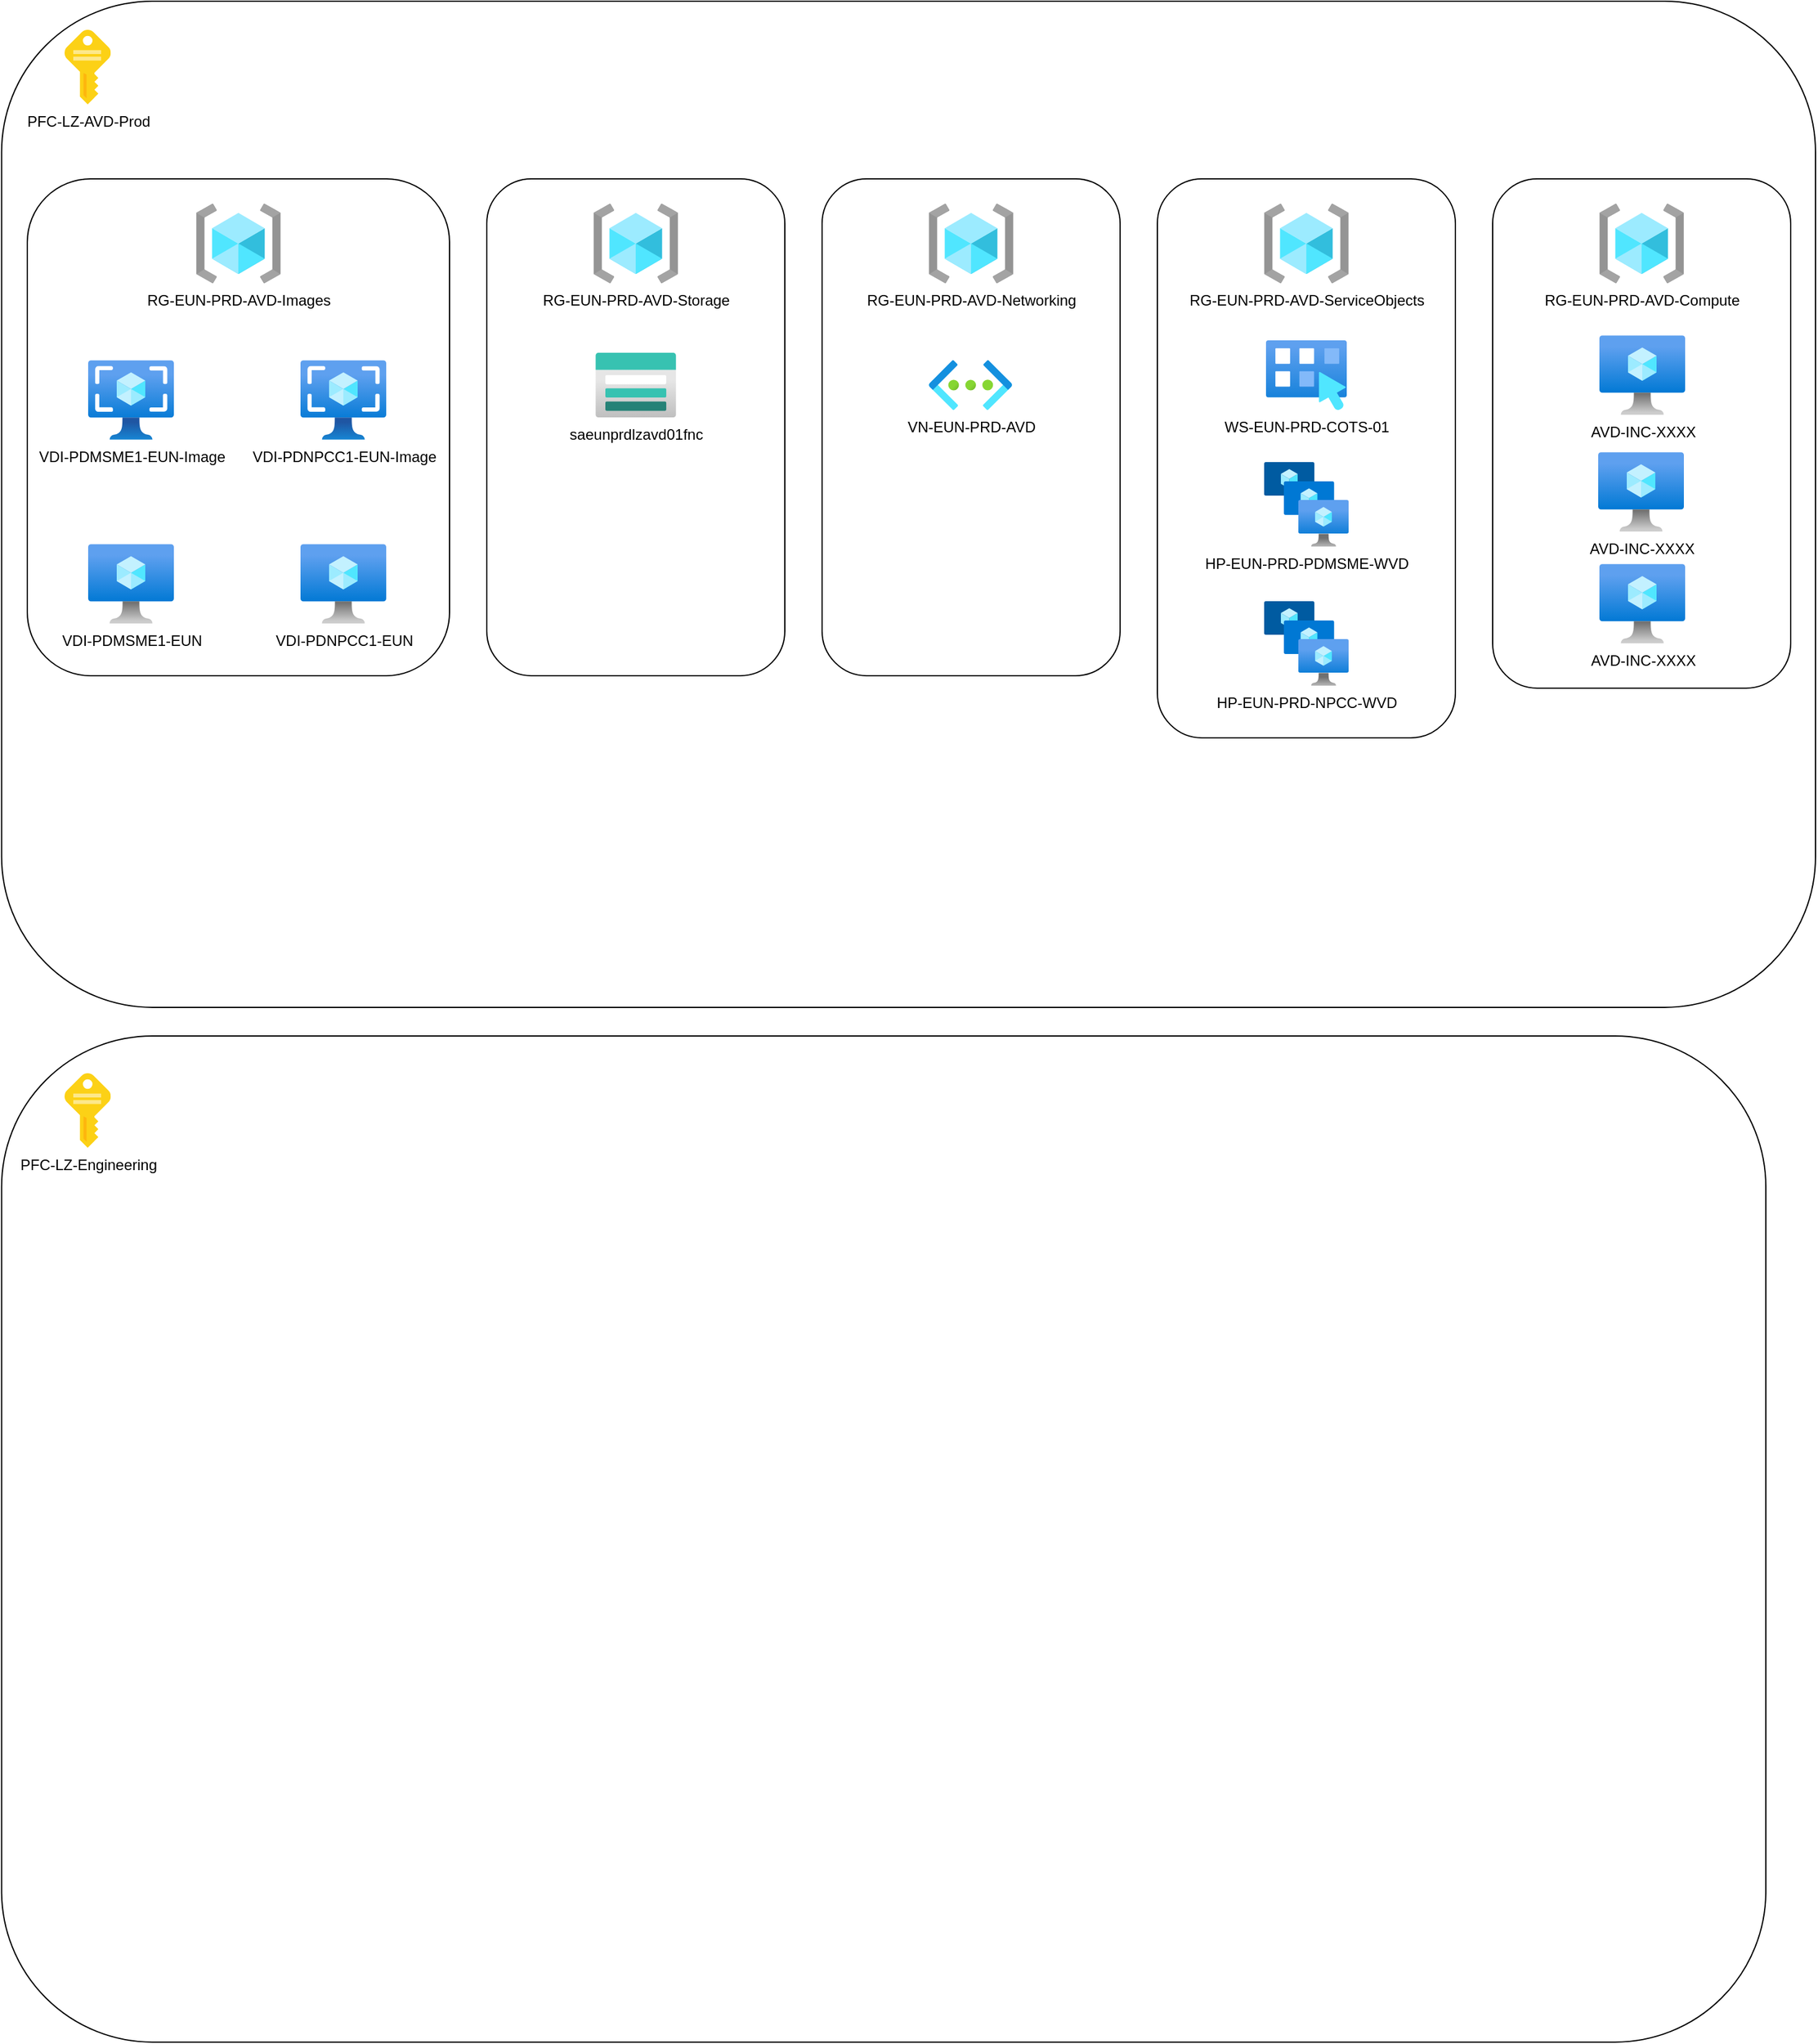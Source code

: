<mxfile version="21.6.9" type="github">
  <diagram name="Page-1" id="GAdb1UdUMXtEDwdV_cRs">
    <mxGraphModel dx="1518" dy="921" grid="1" gridSize="10" guides="1" tooltips="1" connect="1" arrows="1" fold="1" page="1" pageScale="1" pageWidth="850" pageHeight="1100" math="0" shadow="0">
      <root>
        <mxCell id="0" />
        <mxCell id="1" parent="0" />
        <mxCell id="DP-V3teyPuS4HpQ_kmDe-2" value="" style="rounded=1;whiteSpace=wrap;html=1;" parent="1" vertex="1">
          <mxGeometry x="9.3" y="17" width="1460.7" height="810" as="geometry" />
        </mxCell>
        <mxCell id="DP-V3teyPuS4HpQ_kmDe-24" value="" style="rounded=1;whiteSpace=wrap;html=1;" parent="1" vertex="1">
          <mxGeometry x="1210" y="160" width="240" height="410" as="geometry" />
        </mxCell>
        <mxCell id="DP-V3teyPuS4HpQ_kmDe-23" value="" style="rounded=1;whiteSpace=wrap;html=1;" parent="1" vertex="1">
          <mxGeometry x="940" y="160" width="240" height="450" as="geometry" />
        </mxCell>
        <mxCell id="DP-V3teyPuS4HpQ_kmDe-19" value="" style="rounded=1;whiteSpace=wrap;html=1;" parent="1" vertex="1">
          <mxGeometry x="670" y="160" width="240" height="400" as="geometry" />
        </mxCell>
        <mxCell id="DP-V3teyPuS4HpQ_kmDe-17" value="" style="rounded=1;whiteSpace=wrap;html=1;" parent="1" vertex="1">
          <mxGeometry x="400" y="160" width="240" height="400" as="geometry" />
        </mxCell>
        <mxCell id="DP-V3teyPuS4HpQ_kmDe-12" value="" style="rounded=1;whiteSpace=wrap;html=1;" parent="1" vertex="1">
          <mxGeometry x="30" y="160" width="340" height="400" as="geometry" />
        </mxCell>
        <mxCell id="DP-V3teyPuS4HpQ_kmDe-1" value="PFC-LZ-AVD-Prod" style="image;sketch=0;aspect=fixed;html=1;points=[];align=center;fontSize=12;image=img/lib/mscae/Key.svg;" parent="1" vertex="1">
          <mxGeometry x="60" y="40" width="37.2" height="60" as="geometry" />
        </mxCell>
        <mxCell id="DP-V3teyPuS4HpQ_kmDe-5" value="RG-EUN-PRD-AVD-Images" style="image;aspect=fixed;html=1;points=[];align=center;fontSize=12;image=img/lib/azure2/general/Resource_Groups.svg;" parent="1" vertex="1">
          <mxGeometry x="166" y="180" width="68" height="64" as="geometry" />
        </mxCell>
        <mxCell id="DP-V3teyPuS4HpQ_kmDe-6" value="RG-EUN-PRD-AVD-Networking" style="image;aspect=fixed;html=1;points=[];align=center;fontSize=12;image=img/lib/azure2/general/Resource_Groups.svg;" parent="1" vertex="1">
          <mxGeometry x="756" y="180" width="68" height="64" as="geometry" />
        </mxCell>
        <mxCell id="DP-V3teyPuS4HpQ_kmDe-7" value="RG-EUN-PRD-AVD-Compute" style="image;aspect=fixed;html=1;points=[];align=center;fontSize=12;image=img/lib/azure2/general/Resource_Groups.svg;" parent="1" vertex="1">
          <mxGeometry x="1296" y="180" width="68" height="64" as="geometry" />
        </mxCell>
        <mxCell id="DP-V3teyPuS4HpQ_kmDe-9" value="RG-EUN-PRD-AVD-Storage" style="image;aspect=fixed;html=1;points=[];align=center;fontSize=12;image=img/lib/azure2/general/Resource_Groups.svg;" parent="1" vertex="1">
          <mxGeometry x="486" y="180" width="68" height="64" as="geometry" />
        </mxCell>
        <mxCell id="DP-V3teyPuS4HpQ_kmDe-11" value="RG-EUN-PRD-AVD-ServiceObjects" style="image;aspect=fixed;html=1;points=[];align=center;fontSize=12;image=img/lib/azure2/general/Resource_Groups.svg;" parent="1" vertex="1">
          <mxGeometry x="1026" y="180" width="68" height="64" as="geometry" />
        </mxCell>
        <mxCell id="DP-V3teyPuS4HpQ_kmDe-13" value="VDI-PDMSME1-EUN-Image" style="image;aspect=fixed;html=1;points=[];align=center;fontSize=12;image=img/lib/azure2/compute/Images.svg;" parent="1" vertex="1">
          <mxGeometry x="79" y="306" width="69" height="64" as="geometry" />
        </mxCell>
        <mxCell id="DP-V3teyPuS4HpQ_kmDe-14" value="VDI-PDNPCC1-EUN-Image" style="image;aspect=fixed;html=1;points=[];align=center;fontSize=12;image=img/lib/azure2/compute/Images.svg;" parent="1" vertex="1">
          <mxGeometry x="250" y="306" width="69" height="64" as="geometry" />
        </mxCell>
        <mxCell id="DP-V3teyPuS4HpQ_kmDe-15" value="VDI-PDMSME1-EUN" style="image;aspect=fixed;html=1;points=[];align=center;fontSize=12;image=img/lib/azure2/compute/Virtual_Machine.svg;" parent="1" vertex="1">
          <mxGeometry x="79" y="454" width="69" height="64" as="geometry" />
        </mxCell>
        <mxCell id="DP-V3teyPuS4HpQ_kmDe-16" value="VDI-PDNPCC1-EUN" style="image;aspect=fixed;html=1;points=[];align=center;fontSize=12;image=img/lib/azure2/compute/Virtual_Machine.svg;" parent="1" vertex="1">
          <mxGeometry x="250" y="454" width="69" height="64" as="geometry" />
        </mxCell>
        <mxCell id="DP-V3teyPuS4HpQ_kmDe-18" value="saeunprdlzavd01fnc" style="image;aspect=fixed;html=1;points=[];align=center;fontSize=12;image=img/lib/azure2/storage/Storage_Accounts.svg;" parent="1" vertex="1">
          <mxGeometry x="487.5" y="300" width="65" height="52" as="geometry" />
        </mxCell>
        <mxCell id="DP-V3teyPuS4HpQ_kmDe-20" value="" style="rounded=1;whiteSpace=wrap;html=1;" parent="1" vertex="1">
          <mxGeometry x="9.3" y="850" width="1420.7" height="810" as="geometry" />
        </mxCell>
        <mxCell id="DP-V3teyPuS4HpQ_kmDe-21" value="PFC-LZ-Engineering" style="image;sketch=0;aspect=fixed;html=1;points=[];align=center;fontSize=12;image=img/lib/mscae/Key.svg;" parent="1" vertex="1">
          <mxGeometry x="60" y="880" width="37.2" height="60" as="geometry" />
        </mxCell>
        <mxCell id="DP-V3teyPuS4HpQ_kmDe-22" value="VN-EUN-PRD-AVD" style="image;aspect=fixed;html=1;points=[];align=center;fontSize=12;image=img/lib/azure2/networking/Virtual_Networks.svg;" parent="1" vertex="1">
          <mxGeometry x="756" y="306" width="67" height="40" as="geometry" />
        </mxCell>
        <mxCell id="DP-V3teyPuS4HpQ_kmDe-25" value="WS-EUN-PRD-COTS-01" style="image;aspect=fixed;html=1;points=[];align=center;fontSize=12;image=img/lib/azure2/compute/Workspaces.svg;" parent="1" vertex="1">
          <mxGeometry x="1027.5" y="290" width="65" height="56.0" as="geometry" />
        </mxCell>
        <mxCell id="DP-V3teyPuS4HpQ_kmDe-26" value="HP-EUN-PRD-PDMSME-WVD" style="image;aspect=fixed;html=1;points=[];align=center;fontSize=12;image=img/lib/azure2/compute/VM_Scale_Sets.svg;" parent="1" vertex="1">
          <mxGeometry x="1026" y="388" width="68" height="68" as="geometry" />
        </mxCell>
        <mxCell id="DP-V3teyPuS4HpQ_kmDe-27" value="HP-EUN-PRD-NPCC-WVD" style="image;aspect=fixed;html=1;points=[];align=center;fontSize=12;image=img/lib/azure2/compute/VM_Scale_Sets.svg;" parent="1" vertex="1">
          <mxGeometry x="1026" y="500" width="68" height="68" as="geometry" />
        </mxCell>
        <mxCell id="Z0B-ZxmwQKXwfizr6R86-1" value="AVD-INC-XXXX" style="image;aspect=fixed;html=1;points=[];align=center;fontSize=12;image=img/lib/azure2/compute/Virtual_Machine.svg;" vertex="1" parent="1">
          <mxGeometry x="1296" y="286" width="69" height="64" as="geometry" />
        </mxCell>
        <mxCell id="Z0B-ZxmwQKXwfizr6R86-2" value="AVD-INC-XXXX" style="image;aspect=fixed;html=1;points=[];align=center;fontSize=12;image=img/lib/azure2/compute/Virtual_Machine.svg;" vertex="1" parent="1">
          <mxGeometry x="1295" y="380" width="69" height="64" as="geometry" />
        </mxCell>
        <mxCell id="Z0B-ZxmwQKXwfizr6R86-3" value="AVD-INC-XXXX" style="image;aspect=fixed;html=1;points=[];align=center;fontSize=12;image=img/lib/azure2/compute/Virtual_Machine.svg;" vertex="1" parent="1">
          <mxGeometry x="1296" y="470" width="69" height="64" as="geometry" />
        </mxCell>
      </root>
    </mxGraphModel>
  </diagram>
</mxfile>
